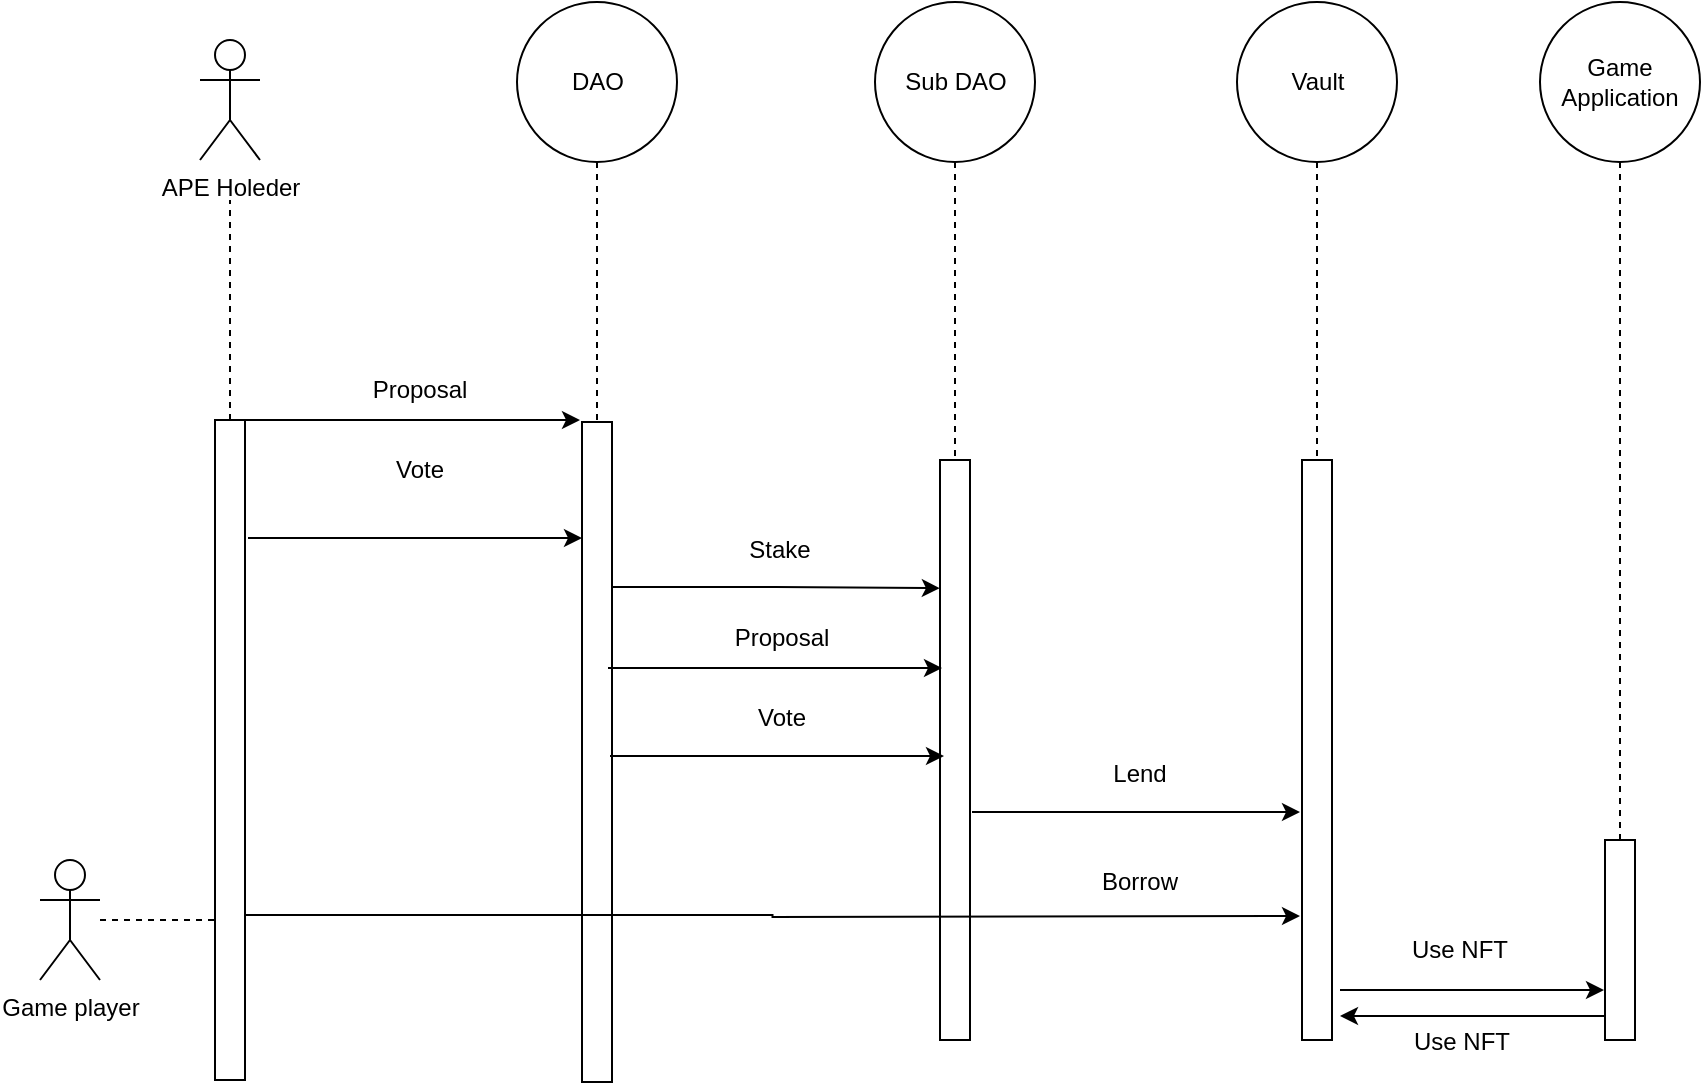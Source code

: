 <mxfile version="22.1.7" type="github">
  <diagram name="Page-1" id="aCcWEt41rh4p7NLnm21A">
    <mxGraphModel dx="714" dy="381" grid="1" gridSize="10" guides="1" tooltips="1" connect="1" arrows="1" fold="1" page="1" pageScale="1" pageWidth="850" pageHeight="1100" math="0" shadow="0">
      <root>
        <mxCell id="0" />
        <mxCell id="1" parent="0" />
        <mxCell id="lImG6d_6mpZsjpR3Lf-0-1" value="APE Holeder" style="shape=umlActor;verticalLabelPosition=bottom;verticalAlign=top;html=1;outlineConnect=0;" vertex="1" parent="1">
          <mxGeometry x="110" y="100" width="30" height="60" as="geometry" />
        </mxCell>
        <mxCell id="lImG6d_6mpZsjpR3Lf-0-3" style="edgeStyle=orthogonalEdgeStyle;rounded=0;orthogonalLoop=1;jettySize=auto;html=1;endArrow=none;endFill=0;dashed=1;" edge="1" parent="1" source="lImG6d_6mpZsjpR3Lf-0-2">
          <mxGeometry relative="1" as="geometry">
            <mxPoint x="125" y="180" as="targetPoint" />
          </mxGeometry>
        </mxCell>
        <mxCell id="lImG6d_6mpZsjpR3Lf-0-2" value="" style="rounded=0;whiteSpace=wrap;html=1;" vertex="1" parent="1">
          <mxGeometry x="117.5" y="290" width="15" height="330" as="geometry" />
        </mxCell>
        <mxCell id="lImG6d_6mpZsjpR3Lf-0-4" value="" style="rounded=0;whiteSpace=wrap;html=1;" vertex="1" parent="1">
          <mxGeometry x="480" y="310" width="15" height="290" as="geometry" />
        </mxCell>
        <mxCell id="lImG6d_6mpZsjpR3Lf-0-6" style="edgeStyle=orthogonalEdgeStyle;rounded=0;orthogonalLoop=1;jettySize=auto;html=1;exitX=1;exitY=0;exitDx=0;exitDy=0;" edge="1" parent="1" source="lImG6d_6mpZsjpR3Lf-0-2">
          <mxGeometry relative="1" as="geometry">
            <mxPoint x="300" y="290" as="targetPoint" />
            <Array as="points">
              <mxPoint x="270" y="290" />
              <mxPoint x="270" y="290" />
            </Array>
          </mxGeometry>
        </mxCell>
        <mxCell id="lImG6d_6mpZsjpR3Lf-0-8" value="" style="edgeStyle=orthogonalEdgeStyle;rounded=0;orthogonalLoop=1;jettySize=auto;html=1;dashed=1;endArrow=none;endFill=0;entryX=0.5;entryY=0;entryDx=0;entryDy=0;" edge="1" parent="1" source="lImG6d_6mpZsjpR3Lf-0-7" target="lImG6d_6mpZsjpR3Lf-0-10">
          <mxGeometry relative="1" as="geometry">
            <Array as="points">
              <mxPoint x="309" y="235" />
            </Array>
          </mxGeometry>
        </mxCell>
        <mxCell id="lImG6d_6mpZsjpR3Lf-0-7" value="DAO" style="ellipse;whiteSpace=wrap;html=1;aspect=fixed;" vertex="1" parent="1">
          <mxGeometry x="268.5" y="81" width="80" height="80" as="geometry" />
        </mxCell>
        <mxCell id="lImG6d_6mpZsjpR3Lf-0-9" value="Proposal" style="text;html=1;strokeColor=none;fillColor=none;align=center;verticalAlign=middle;whiteSpace=wrap;rounded=0;" vertex="1" parent="1">
          <mxGeometry x="190" y="260" width="60" height="30" as="geometry" />
        </mxCell>
        <mxCell id="lImG6d_6mpZsjpR3Lf-0-10" value="" style="rounded=0;whiteSpace=wrap;html=1;" vertex="1" parent="1">
          <mxGeometry x="301" y="291" width="15" height="330" as="geometry" />
        </mxCell>
        <mxCell id="lImG6d_6mpZsjpR3Lf-0-15" style="edgeStyle=orthogonalEdgeStyle;rounded=0;orthogonalLoop=1;jettySize=auto;html=1;endArrow=none;endFill=0;dashed=1;" edge="1" parent="1" source="lImG6d_6mpZsjpR3Lf-0-14" target="lImG6d_6mpZsjpR3Lf-0-4">
          <mxGeometry relative="1" as="geometry" />
        </mxCell>
        <mxCell id="lImG6d_6mpZsjpR3Lf-0-14" value="Sub DAO" style="ellipse;whiteSpace=wrap;html=1;aspect=fixed;" vertex="1" parent="1">
          <mxGeometry x="447.5" y="81" width="80" height="80" as="geometry" />
        </mxCell>
        <mxCell id="lImG6d_6mpZsjpR3Lf-0-16" style="edgeStyle=orthogonalEdgeStyle;rounded=0;orthogonalLoop=1;jettySize=auto;html=1;exitX=1;exitY=0.25;exitDx=0;exitDy=0;entryX=-0.005;entryY=0.221;entryDx=0;entryDy=0;entryPerimeter=0;" edge="1" parent="1" source="lImG6d_6mpZsjpR3Lf-0-10" target="lImG6d_6mpZsjpR3Lf-0-4">
          <mxGeometry relative="1" as="geometry" />
        </mxCell>
        <mxCell id="lImG6d_6mpZsjpR3Lf-0-17" value="Stake" style="text;html=1;strokeColor=none;fillColor=none;align=center;verticalAlign=middle;whiteSpace=wrap;rounded=0;" vertex="1" parent="1">
          <mxGeometry x="370" y="340" width="60" height="30" as="geometry" />
        </mxCell>
        <mxCell id="lImG6d_6mpZsjpR3Lf-0-22" value="Vote" style="text;html=1;strokeColor=none;fillColor=none;align=center;verticalAlign=middle;whiteSpace=wrap;rounded=0;" vertex="1" parent="1">
          <mxGeometry x="190" y="300" width="60" height="30" as="geometry" />
        </mxCell>
        <mxCell id="lImG6d_6mpZsjpR3Lf-0-24" style="edgeStyle=orthogonalEdgeStyle;rounded=0;orthogonalLoop=1;jettySize=auto;html=1;exitX=1;exitY=0;exitDx=0;exitDy=0;" edge="1" parent="1">
          <mxGeometry relative="1" as="geometry">
            <mxPoint x="134" y="349" as="sourcePoint" />
            <mxPoint x="301" y="349" as="targetPoint" />
            <Array as="points">
              <mxPoint x="271" y="349" />
              <mxPoint x="271" y="349" />
            </Array>
          </mxGeometry>
        </mxCell>
        <mxCell id="lImG6d_6mpZsjpR3Lf-0-25" style="edgeStyle=orthogonalEdgeStyle;rounded=0;orthogonalLoop=1;jettySize=auto;html=1;exitX=1;exitY=0;exitDx=0;exitDy=0;" edge="1" parent="1">
          <mxGeometry relative="1" as="geometry">
            <mxPoint x="314" y="414" as="sourcePoint" />
            <mxPoint x="481" y="414" as="targetPoint" />
            <Array as="points">
              <mxPoint x="451" y="414" />
              <mxPoint x="451" y="414" />
            </Array>
          </mxGeometry>
        </mxCell>
        <mxCell id="lImG6d_6mpZsjpR3Lf-0-26" value="Proposal" style="text;html=1;strokeColor=none;fillColor=none;align=center;verticalAlign=middle;whiteSpace=wrap;rounded=0;" vertex="1" parent="1">
          <mxGeometry x="371" y="384" width="60" height="30" as="geometry" />
        </mxCell>
        <mxCell id="lImG6d_6mpZsjpR3Lf-0-27" value="Vote" style="text;html=1;strokeColor=none;fillColor=none;align=center;verticalAlign=middle;whiteSpace=wrap;rounded=0;" vertex="1" parent="1">
          <mxGeometry x="371" y="424" width="60" height="30" as="geometry" />
        </mxCell>
        <mxCell id="lImG6d_6mpZsjpR3Lf-0-28" style="edgeStyle=orthogonalEdgeStyle;rounded=0;orthogonalLoop=1;jettySize=auto;html=1;exitX=1;exitY=0;exitDx=0;exitDy=0;" edge="1" parent="1">
          <mxGeometry relative="1" as="geometry">
            <mxPoint x="315" y="458" as="sourcePoint" />
            <mxPoint x="482" y="458" as="targetPoint" />
            <Array as="points">
              <mxPoint x="452" y="458" />
              <mxPoint x="452" y="458" />
            </Array>
          </mxGeometry>
        </mxCell>
        <mxCell id="lImG6d_6mpZsjpR3Lf-0-29" value="" style="rounded=0;whiteSpace=wrap;html=1;" vertex="1" parent="1">
          <mxGeometry x="661" y="310" width="15" height="290" as="geometry" />
        </mxCell>
        <mxCell id="lImG6d_6mpZsjpR3Lf-0-31" style="edgeStyle=orthogonalEdgeStyle;rounded=0;orthogonalLoop=1;jettySize=auto;html=1;entryX=0.5;entryY=0;entryDx=0;entryDy=0;endArrow=none;endFill=0;dashed=1;" edge="1" parent="1" source="lImG6d_6mpZsjpR3Lf-0-30" target="lImG6d_6mpZsjpR3Lf-0-29">
          <mxGeometry relative="1" as="geometry" />
        </mxCell>
        <mxCell id="lImG6d_6mpZsjpR3Lf-0-30" value="Vault" style="ellipse;whiteSpace=wrap;html=1;aspect=fixed;" vertex="1" parent="1">
          <mxGeometry x="628.5" y="81" width="80" height="80" as="geometry" />
        </mxCell>
        <mxCell id="lImG6d_6mpZsjpR3Lf-0-34" style="edgeStyle=orthogonalEdgeStyle;rounded=0;orthogonalLoop=1;jettySize=auto;html=1;exitX=1;exitY=0.25;exitDx=0;exitDy=0;entryX=-0.005;entryY=0.221;entryDx=0;entryDy=0;entryPerimeter=0;" edge="1" parent="1">
          <mxGeometry relative="1" as="geometry">
            <mxPoint x="496" y="486" as="sourcePoint" />
            <mxPoint x="660" y="486" as="targetPoint" />
          </mxGeometry>
        </mxCell>
        <mxCell id="lImG6d_6mpZsjpR3Lf-0-35" value="Lend" style="text;html=1;strokeColor=none;fillColor=none;align=center;verticalAlign=middle;whiteSpace=wrap;rounded=0;" vertex="1" parent="1">
          <mxGeometry x="550" y="452" width="60" height="30" as="geometry" />
        </mxCell>
        <mxCell id="lImG6d_6mpZsjpR3Lf-0-46" value="" style="edgeStyle=orthogonalEdgeStyle;rounded=0;orthogonalLoop=1;jettySize=auto;html=1;dashed=1;endArrow=none;endFill=0;" edge="1" parent="1" source="lImG6d_6mpZsjpR3Lf-0-43" target="lImG6d_6mpZsjpR3Lf-0-2">
          <mxGeometry relative="1" as="geometry">
            <Array as="points">
              <mxPoint x="100" y="540" />
              <mxPoint x="100" y="540" />
            </Array>
          </mxGeometry>
        </mxCell>
        <mxCell id="lImG6d_6mpZsjpR3Lf-0-43" value="Game player" style="shape=umlActor;verticalLabelPosition=bottom;verticalAlign=top;html=1;outlineConnect=0;" vertex="1" parent="1">
          <mxGeometry x="30" y="510" width="30" height="60" as="geometry" />
        </mxCell>
        <mxCell id="lImG6d_6mpZsjpR3Lf-0-47" style="edgeStyle=orthogonalEdgeStyle;rounded=0;orthogonalLoop=1;jettySize=auto;html=1;exitX=1;exitY=0.75;exitDx=0;exitDy=0;" edge="1" parent="1" source="lImG6d_6mpZsjpR3Lf-0-2">
          <mxGeometry relative="1" as="geometry">
            <mxPoint x="660" y="538" as="targetPoint" />
          </mxGeometry>
        </mxCell>
        <mxCell id="lImG6d_6mpZsjpR3Lf-0-48" value="Borrow" style="text;html=1;strokeColor=none;fillColor=none;align=center;verticalAlign=middle;whiteSpace=wrap;rounded=0;" vertex="1" parent="1">
          <mxGeometry x="550" y="506" width="60" height="30" as="geometry" />
        </mxCell>
        <mxCell id="lImG6d_6mpZsjpR3Lf-0-49" value="" style="rounded=0;whiteSpace=wrap;html=1;" vertex="1" parent="1">
          <mxGeometry x="812.5" y="500" width="15" height="100" as="geometry" />
        </mxCell>
        <mxCell id="lImG6d_6mpZsjpR3Lf-0-50" style="edgeStyle=orthogonalEdgeStyle;rounded=0;orthogonalLoop=1;jettySize=auto;html=1;entryX=0.5;entryY=0;entryDx=0;entryDy=0;endArrow=none;endFill=0;dashed=1;" edge="1" parent="1" source="lImG6d_6mpZsjpR3Lf-0-51" target="lImG6d_6mpZsjpR3Lf-0-49">
          <mxGeometry relative="1" as="geometry" />
        </mxCell>
        <mxCell id="lImG6d_6mpZsjpR3Lf-0-51" value="Game Application" style="ellipse;whiteSpace=wrap;html=1;aspect=fixed;" vertex="1" parent="1">
          <mxGeometry x="780" y="81" width="80" height="80" as="geometry" />
        </mxCell>
        <mxCell id="lImG6d_6mpZsjpR3Lf-0-52" style="edgeStyle=orthogonalEdgeStyle;rounded=0;orthogonalLoop=1;jettySize=auto;html=1;entryX=-0.005;entryY=0.221;entryDx=0;entryDy=0;entryPerimeter=0;" edge="1" parent="1">
          <mxGeometry relative="1" as="geometry">
            <mxPoint x="680" y="575" as="sourcePoint" />
            <mxPoint x="812" y="575" as="targetPoint" />
          </mxGeometry>
        </mxCell>
        <mxCell id="lImG6d_6mpZsjpR3Lf-0-53" value="Use NFT" style="text;html=1;strokeColor=none;fillColor=none;align=center;verticalAlign=middle;whiteSpace=wrap;rounded=0;" vertex="1" parent="1">
          <mxGeometry x="710" y="540" width="60" height="30" as="geometry" />
        </mxCell>
        <mxCell id="lImG6d_6mpZsjpR3Lf-0-54" style="edgeStyle=orthogonalEdgeStyle;rounded=0;orthogonalLoop=1;jettySize=auto;html=1;" edge="1" parent="1" source="lImG6d_6mpZsjpR3Lf-0-49">
          <mxGeometry relative="1" as="geometry">
            <mxPoint x="680" y="588" as="targetPoint" />
            <Array as="points">
              <mxPoint x="780" y="588" />
              <mxPoint x="780" y="588" />
            </Array>
          </mxGeometry>
        </mxCell>
        <mxCell id="lImG6d_6mpZsjpR3Lf-0-55" value="Use NFT" style="text;html=1;strokeColor=none;fillColor=none;align=center;verticalAlign=middle;whiteSpace=wrap;rounded=0;" vertex="1" parent="1">
          <mxGeometry x="711" y="586" width="60" height="30" as="geometry" />
        </mxCell>
      </root>
    </mxGraphModel>
  </diagram>
</mxfile>
